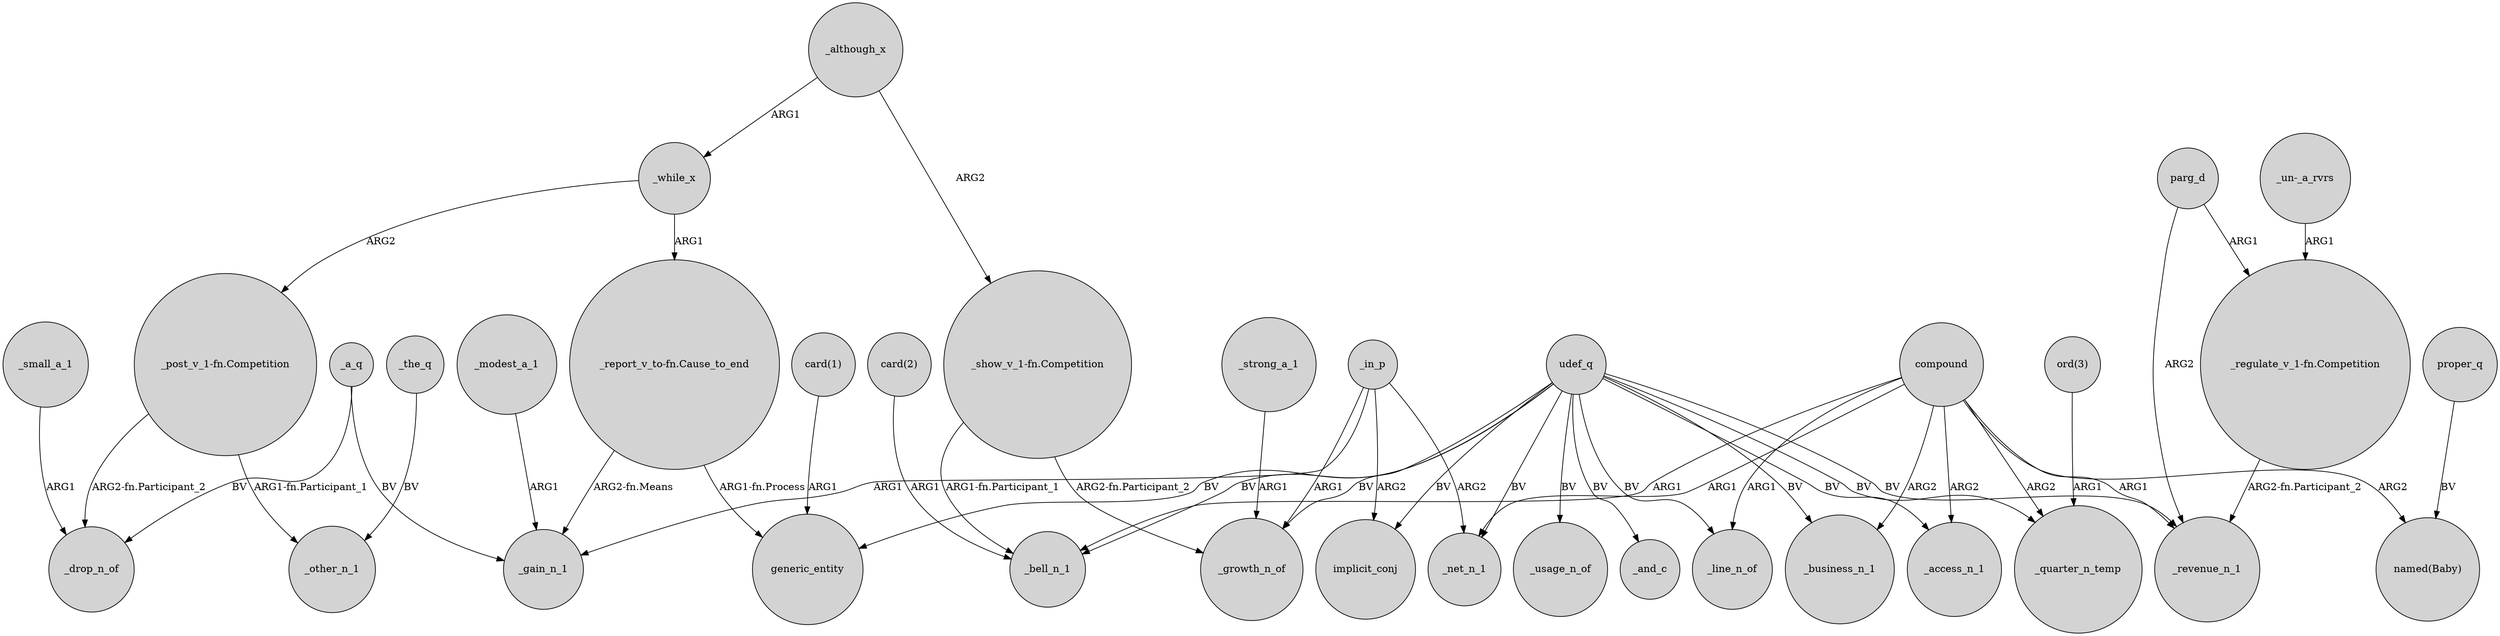 digraph {
	node [shape=circle style=filled]
	compound -> _bell_n_1 [label=ARG1]
	"card(1)" -> generic_entity [label=ARG1]
	_in_p -> _net_n_1 [label=ARG2]
	"ord(3)" -> _quarter_n_temp [label=ARG1]
	udef_q -> _line_n_of [label=BV]
	compound -> _access_n_1 [label=ARG2]
	_in_p -> _growth_n_of [label=ARG1]
	parg_d -> _revenue_n_1 [label=ARG2]
	"_post_v_1-fn.Competition" -> _drop_n_of [label="ARG2-fn.Participant_2"]
	_in_p -> implicit_conj [label=ARG2]
	udef_q -> _usage_n_of [label=BV]
	_small_a_1 -> _drop_n_of [label=ARG1]
	"_show_v_1-fn.Competition" -> _growth_n_of [label="ARG2-fn.Participant_2"]
	"_report_v_to-fn.Cause_to_end" -> _gain_n_1 [label="ARG2-fn.Means"]
	udef_q -> _and_c [label=BV]
	udef_q -> _business_n_1 [label=BV]
	_while_x -> "_post_v_1-fn.Competition" [label=ARG2]
	udef_q -> generic_entity [label=BV]
	udef_q -> _revenue_n_1 [label=BV]
	_the_q -> _other_n_1 [label=BV]
	"_un-_a_rvrs" -> "_regulate_v_1-fn.Competition" [label=ARG1]
	compound -> _line_n_of [label=ARG1]
	proper_q -> "named(Baby)" [label=BV]
	_modest_a_1 -> _gain_n_1 [label=ARG1]
	compound -> _quarter_n_temp [label=ARG2]
	parg_d -> "_regulate_v_1-fn.Competition" [label=ARG1]
	"_show_v_1-fn.Competition" -> _bell_n_1 [label="ARG1-fn.Participant_1"]
	_while_x -> "_report_v_to-fn.Cause_to_end" [label=ARG1]
	udef_q -> _net_n_1 [label=BV]
	compound -> _net_n_1 [label=ARG1]
	compound -> "named(Baby)" [label=ARG2]
	_a_q -> _gain_n_1 [label=BV]
	_strong_a_1 -> _growth_n_of [label=ARG1]
	_a_q -> _drop_n_of [label=BV]
	_although_x -> _while_x [label=ARG1]
	_in_p -> _gain_n_1 [label=ARG1]
	"_report_v_to-fn.Cause_to_end" -> generic_entity [label="ARG1-fn.Process"]
	compound -> _business_n_1 [label=ARG2]
	udef_q -> _access_n_1 [label=BV]
	udef_q -> _growth_n_of [label=BV]
	udef_q -> _quarter_n_temp [label=BV]
	_although_x -> "_show_v_1-fn.Competition" [label=ARG2]
	compound -> _revenue_n_1 [label=ARG1]
	udef_q -> _bell_n_1 [label=BV]
	udef_q -> implicit_conj [label=BV]
	"_post_v_1-fn.Competition" -> _other_n_1 [label="ARG1-fn.Participant_1"]
	"card(2)" -> _bell_n_1 [label=ARG1]
	"_regulate_v_1-fn.Competition" -> _revenue_n_1 [label="ARG2-fn.Participant_2"]
}
